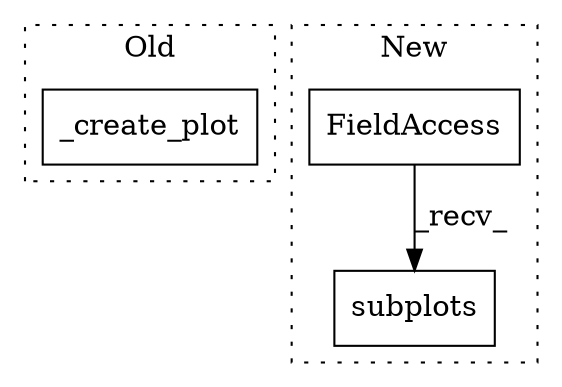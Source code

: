 digraph G {
subgraph cluster0 {
1 [label="_create_plot" a="32" s="7872" l="14" shape="box"];
label = "Old";
style="dotted";
}
subgraph cluster1 {
2 [label="subplots" a="32" s="7660" l="10" shape="box"];
3 [label="FieldAccess" a="22" s="7642" l="10" shape="box"];
label = "New";
style="dotted";
}
3 -> 2 [label="_recv_"];
}